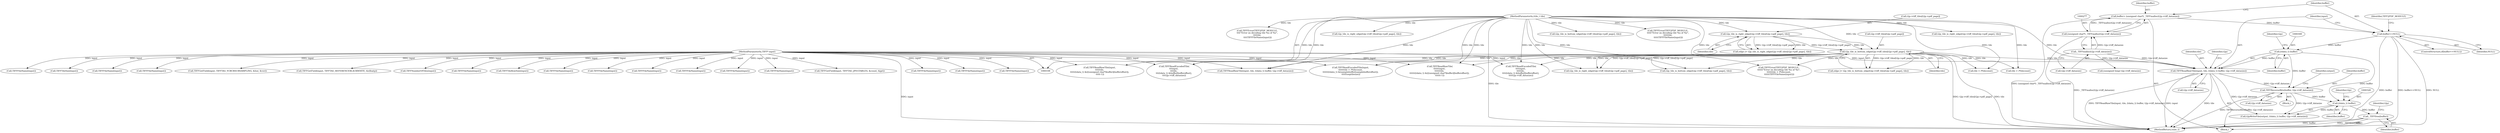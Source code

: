 digraph "0_libtiff_c7153361a4041260719b340f73f2f76@API" {
"1000333" [label="(Call,_TIFFfree(buffer))"];
"1000327" [label="(Call,(tdata_t) buffer)"];
"1000307" [label="(Call,(tdata_t) buffer)"];
"1000283" [label="(Call,buffer==NULL)"];
"1000274" [label="(Call,buffer= (unsigned char*) _TIFFmalloc(t2p->tiff_datasize))"];
"1000276" [label="(Call,(unsigned char*) _TIFFmalloc(t2p->tiff_datasize))"];
"1000278" [label="(Call,_TIFFmalloc(t2p->tiff_datasize))"];
"1000320" [label="(Call,TIFFReverseBits(buffer, t2p->tiff_datasize))"];
"1000304" [label="(Call,TIFFReadRawTile(input, tile, (tdata_t) buffer, t2p->tiff_datasize))"];
"1000110" [label="(MethodParameterIn,TIFF* input)"];
"1000185" [label="(Call,t2p_tile_is_bottom_edge(t2p->tiff_tiles[t2p->pdf_page], tile))"];
"1000174" [label="(Call,t2p_tile_is_right_edge(t2p->tiff_tiles[t2p->pdf_page], tile))"];
"1000112" [label="(MethodParameterIn,ttile_t tile)"];
"1000326" [label="(Identifier,output)"];
"1000322" [label="(Call,t2p->tiff_datasize)"];
"1000869" [label="(Call,TIFFReadEncodedTile(input, \n\t\t\t\t\t\ttile + i*tilecount, \n\t\t\t\t\t\t(tdata_t) &(samplebuffer[samplebufferoffset]), \n\t\t\t\t\t\tseptilesize))"];
"1000408" [label="(Call,t2p_tile_is_bottom_edge(t2p->tiff_tiles[t2p->pdf_page], tile))"];
"1000331" [label="(Identifier,t2p)"];
"1000321" [label="(Identifier,buffer)"];
"1000186" [label="(Call,t2p->tiff_tiles[t2p->pdf_page])"];
"1000724" [label="(Call,TIFFFileName(input))"];
"1000889" [label="(Call,TIFFError(TIFF2PDF_MODULE, \n\t\t\t\t\t\t\"Error on decoding tile %u of %s\", \n\t\t\t\t\t\ttile + i*tilecount, \n\t\t\t\t\t\tTIFFFileName(input)))"];
"1000779" [label="(Call,TIFFTileSize(input))"];
"1000175" [label="(Call,t2p->tiff_tiles[t2p->pdf_page])"];
"1000333" [label="(Call,_TIFFfree(buffer))"];
"1000295" [label="(Call,TIFFFileName(input))"];
"1000985" [label="(Call,TIFFFileName(input))"];
"1000305" [label="(Identifier,input)"];
"1000275" [label="(Identifier,buffer)"];
"1001224" [label="(Call,t2p_tile_is_bottom_edge(t2p->tiff_tiles[t2p->pdf_page], tile))"];
"1000307" [label="(Call,(tdata_t) buffer)"];
"1000334" [label="(Identifier,buffer)"];
"1001328" [label="(Call,TIFFGetField(input, TIFFTAG_YCBCRSUBSAMPLING, &hor, &ver))"];
"1000981" [label="(Call,TIFFError(TIFF2PDF_MODULE, \n\t\t\t\t\t\"Error on decoding tile %u of %s\", \n\t\t\t\t\ttile, \n\t\t\t\t\tTIFFFileName(input)))"];
"1000309" [label="(Identifier,buffer)"];
"1000963" [label="(Call,TIFFReadEncodedTile(\n\t\t\t\tinput, \n\t\t\t\ttile, \n\t\t\t\t(tdata_t) &buffer[bufferoffset], \n\t\t\t\tt2p->tiff_datasize))"];
"1000892" [label="(Call,tile + i*tilecount)"];
"1000183" [label="(Call,edge |= t2p_tile_is_bottom_edge(t2p->tiff_tiles[t2p->pdf_page], tile))"];
"1000110" [label="(MethodParameterIn,TIFF* input)"];
"1000282" [label="(ControlStructure,if(buffer==NULL))"];
"1000285" [label="(Identifier,NULL)"];
"1001353" [label="(Call,TIFFGetField(input, TIFFTAG_REFERENCEBLACKWHITE, &xfloatp))"];
"1000278" [label="(Call,_TIFFmalloc(t2p->tiff_datasize))"];
"1000783" [label="(Call,TIFFNumberOfTiles(input))"];
"1000276" [label="(Call,(unsigned char*) _TIFFmalloc(t2p->tiff_datasize))"];
"1000274" [label="(Call,buffer= (unsigned char*) _TIFFmalloc(t2p->tiff_datasize))"];
"1001074" [label="(Call,TIFFFileName(input))"];
"1000319" [label="(Block,)"];
"1001134" [label="(Call,TIFFTileRowSize(input))"];
"1000112" [label="(MethodParameterIn,ttile_t tile)"];
"1000174" [label="(Call,t2p_tile_is_right_edge(t2p->tiff_tiles[t2p->pdf_page], tile))"];
"1000355" [label="(Call,TIFFFileName(input))"];
"1000843" [label="(Call,TIFFFileName(input))"];
"1000385" [label="(Call,TIFFFileName(input))"];
"1000273" [label="(Block,)"];
"1000311" [label="(Identifier,t2p)"];
"1000572" [label="(Call,TIFFFileName(input))"];
"1000284" [label="(Identifier,buffer)"];
"1000193" [label="(Identifier,tile)"];
"1000185" [label="(Call,t2p_tile_is_bottom_edge(t2p->tiff_tiles[t2p->pdf_page], tile))"];
"1000871" [label="(Call,tile + i*tilecount)"];
"1001185" [label="(Call,t2p_tile_is_right_edge(t2p->tiff_tiles[t2p->pdf_page], tile))"];
"1000310" [label="(Call,t2p->tiff_datasize)"];
"1000182" [label="(Identifier,tile)"];
"1000223" [label="(Call,TIFFFileName(input))"];
"1000753" [label="(Call,TIFFError(TIFF2PDF_MODULE, \n\t\t\t\t\"Error on decoding tile %u of %s\", \n\t\t\t\ttile, \n\t\t\t\tTIFFFileName(input)))"];
"1000304" [label="(Call,TIFFReadRawTile(input, tile, (tdata_t) buffer, t2p->tiff_datasize))"];
"1000500" [label="(Call,TIFFReadRawTile(input, \n\t\t\t\t\ttile, \n\t\t\t\t\t(tdata_t) &(((unsigned char*)buffer)[bufferoffset]), \n\t\t\t\t\t-1))"];
"1000735" [label="(Call,TIFFReadEncodedTile(\n\t\t\tinput, \n\t\t\ttile, \n\t\t\t(tdata_t) &buffer[bufferoffset], \n\t\t\tt2p->tiff_datasize))"];
"1000813" [label="(Call,TIFFFileName(input))"];
"1000337" [label="(Identifier,t2p)"];
"1001121" [label="(Call,t2p_tile_is_right_edge(t2p->tiff_tiles[t2p->pdf_page], tile))"];
"1000451" [label="(Call,t2p_tile_is_right_edge(t2p->tiff_tiles[t2p->pdf_page], tile))"];
"1000279" [label="(Call,t2p->tiff_datasize)"];
"1000232" [label="(Call,TIFFReadRawTile(input, tile, (tdata_t) buffer, t2p->tiff_datasize))"];
"1000583" [label="(Call,TIFFGetField(input, TIFFTAG_JPEGTABLES, &count, &jpt))"];
"1000283" [label="(Call,buffer==NULL)"];
"1001530" [label="(MethodReturn,tsize_t)"];
"1000290" [label="(Call,(unsigned long) t2p->tiff_datasize)"];
"1000327" [label="(Call,(tdata_t) buffer)"];
"1000288" [label="(Identifier,TIFF2PDF_MODULE)"];
"1000306" [label="(Identifier,tile)"];
"1000329" [label="(Identifier,buffer)"];
"1000635" [label="(Call,TIFFReadRawTile(\n\t\t\t\t\t\tinput, \n\t\t\t\t\t\ttile, \n\t\t\t\t\t\t(tdata_t) &(((unsigned char*)buffer)[bufferoffset]), \n\t\t\t\t\t\t-1))"];
"1000320" [label="(Call,TIFFReverseBits(buffer, t2p->tiff_datasize))"];
"1000757" [label="(Call,TIFFFileName(input))"];
"1000897" [label="(Call,TIFFFileName(input))"];
"1000316" [label="(Identifier,t2p)"];
"1000952" [label="(Call,TIFFFileName(input))"];
"1000325" [label="(Call,t2pWriteFile(output, (tdata_t) buffer, t2p->tiff_datasize))"];
"1000172" [label="(Call,edge |= t2p_tile_is_right_edge(t2p->tiff_tiles[t2p->pdf_page], tile))"];
"1000333" -> "1000273"  [label="AST: "];
"1000333" -> "1000334"  [label="CFG: "];
"1000334" -> "1000333"  [label="AST: "];
"1000337" -> "1000333"  [label="CFG: "];
"1000333" -> "1001530"  [label="DDG: buffer"];
"1000333" -> "1001530"  [label="DDG: _TIFFfree(buffer)"];
"1000327" -> "1000333"  [label="DDG: buffer"];
"1000327" -> "1000325"  [label="AST: "];
"1000327" -> "1000329"  [label="CFG: "];
"1000328" -> "1000327"  [label="AST: "];
"1000329" -> "1000327"  [label="AST: "];
"1000331" -> "1000327"  [label="CFG: "];
"1000327" -> "1000325"  [label="DDG: buffer"];
"1000307" -> "1000327"  [label="DDG: buffer"];
"1000320" -> "1000327"  [label="DDG: buffer"];
"1000307" -> "1000304"  [label="AST: "];
"1000307" -> "1000309"  [label="CFG: "];
"1000308" -> "1000307"  [label="AST: "];
"1000309" -> "1000307"  [label="AST: "];
"1000311" -> "1000307"  [label="CFG: "];
"1000307" -> "1000304"  [label="DDG: buffer"];
"1000283" -> "1000307"  [label="DDG: buffer"];
"1000307" -> "1000320"  [label="DDG: buffer"];
"1000283" -> "1000282"  [label="AST: "];
"1000283" -> "1000285"  [label="CFG: "];
"1000284" -> "1000283"  [label="AST: "];
"1000285" -> "1000283"  [label="AST: "];
"1000288" -> "1000283"  [label="CFG: "];
"1000305" -> "1000283"  [label="CFG: "];
"1000283" -> "1001530"  [label="DDG: NULL"];
"1000283" -> "1001530"  [label="DDG: buffer"];
"1000283" -> "1001530"  [label="DDG: buffer==NULL"];
"1000274" -> "1000283"  [label="DDG: buffer"];
"1000274" -> "1000273"  [label="AST: "];
"1000274" -> "1000276"  [label="CFG: "];
"1000275" -> "1000274"  [label="AST: "];
"1000276" -> "1000274"  [label="AST: "];
"1000284" -> "1000274"  [label="CFG: "];
"1000274" -> "1001530"  [label="DDG: (unsigned char*) _TIFFmalloc(t2p->tiff_datasize)"];
"1000276" -> "1000274"  [label="DDG: _TIFFmalloc(t2p->tiff_datasize)"];
"1000276" -> "1000278"  [label="CFG: "];
"1000277" -> "1000276"  [label="AST: "];
"1000278" -> "1000276"  [label="AST: "];
"1000276" -> "1001530"  [label="DDG: _TIFFmalloc(t2p->tiff_datasize)"];
"1000278" -> "1000276"  [label="DDG: t2p->tiff_datasize"];
"1000278" -> "1000279"  [label="CFG: "];
"1000279" -> "1000278"  [label="AST: "];
"1000278" -> "1000290"  [label="DDG: t2p->tiff_datasize"];
"1000278" -> "1000304"  [label="DDG: t2p->tiff_datasize"];
"1000320" -> "1000319"  [label="AST: "];
"1000320" -> "1000322"  [label="CFG: "];
"1000321" -> "1000320"  [label="AST: "];
"1000322" -> "1000320"  [label="AST: "];
"1000326" -> "1000320"  [label="CFG: "];
"1000320" -> "1001530"  [label="DDG: TIFFReverseBits(buffer, t2p->tiff_datasize)"];
"1000304" -> "1000320"  [label="DDG: t2p->tiff_datasize"];
"1000320" -> "1000325"  [label="DDG: t2p->tiff_datasize"];
"1000304" -> "1000273"  [label="AST: "];
"1000304" -> "1000310"  [label="CFG: "];
"1000305" -> "1000304"  [label="AST: "];
"1000306" -> "1000304"  [label="AST: "];
"1000310" -> "1000304"  [label="AST: "];
"1000316" -> "1000304"  [label="CFG: "];
"1000304" -> "1001530"  [label="DDG: TIFFReadRawTile(input, tile, (tdata_t) buffer, t2p->tiff_datasize)"];
"1000304" -> "1001530"  [label="DDG: input"];
"1000304" -> "1001530"  [label="DDG: tile"];
"1000110" -> "1000304"  [label="DDG: input"];
"1000185" -> "1000304"  [label="DDG: tile"];
"1000112" -> "1000304"  [label="DDG: tile"];
"1000304" -> "1000325"  [label="DDG: t2p->tiff_datasize"];
"1000110" -> "1000108"  [label="AST: "];
"1000110" -> "1001530"  [label="DDG: input"];
"1000110" -> "1000223"  [label="DDG: input"];
"1000110" -> "1000232"  [label="DDG: input"];
"1000110" -> "1000295"  [label="DDG: input"];
"1000110" -> "1000355"  [label="DDG: input"];
"1000110" -> "1000385"  [label="DDG: input"];
"1000110" -> "1000500"  [label="DDG: input"];
"1000110" -> "1000572"  [label="DDG: input"];
"1000110" -> "1000583"  [label="DDG: input"];
"1000110" -> "1000635"  [label="DDG: input"];
"1000110" -> "1000724"  [label="DDG: input"];
"1000110" -> "1000735"  [label="DDG: input"];
"1000110" -> "1000757"  [label="DDG: input"];
"1000110" -> "1000779"  [label="DDG: input"];
"1000110" -> "1000783"  [label="DDG: input"];
"1000110" -> "1000813"  [label="DDG: input"];
"1000110" -> "1000843"  [label="DDG: input"];
"1000110" -> "1000869"  [label="DDG: input"];
"1000110" -> "1000897"  [label="DDG: input"];
"1000110" -> "1000952"  [label="DDG: input"];
"1000110" -> "1000963"  [label="DDG: input"];
"1000110" -> "1000985"  [label="DDG: input"];
"1000110" -> "1001074"  [label="DDG: input"];
"1000110" -> "1001134"  [label="DDG: input"];
"1000110" -> "1001328"  [label="DDG: input"];
"1000110" -> "1001353"  [label="DDG: input"];
"1000185" -> "1000183"  [label="AST: "];
"1000185" -> "1000193"  [label="CFG: "];
"1000186" -> "1000185"  [label="AST: "];
"1000193" -> "1000185"  [label="AST: "];
"1000183" -> "1000185"  [label="CFG: "];
"1000185" -> "1001530"  [label="DDG: t2p->tiff_tiles[t2p->pdf_page]"];
"1000185" -> "1001530"  [label="DDG: tile"];
"1000185" -> "1000183"  [label="DDG: t2p->tiff_tiles[t2p->pdf_page]"];
"1000185" -> "1000183"  [label="DDG: tile"];
"1000174" -> "1000185"  [label="DDG: t2p->tiff_tiles[t2p->pdf_page]"];
"1000174" -> "1000185"  [label="DDG: tile"];
"1000112" -> "1000185"  [label="DDG: tile"];
"1000185" -> "1000232"  [label="DDG: tile"];
"1000185" -> "1000408"  [label="DDG: t2p->tiff_tiles[t2p->pdf_page]"];
"1000185" -> "1000408"  [label="DDG: tile"];
"1000185" -> "1000500"  [label="DDG: tile"];
"1000185" -> "1000635"  [label="DDG: tile"];
"1000185" -> "1000735"  [label="DDG: tile"];
"1000185" -> "1000869"  [label="DDG: tile"];
"1000185" -> "1000871"  [label="DDG: tile"];
"1000185" -> "1000889"  [label="DDG: tile"];
"1000185" -> "1000892"  [label="DDG: tile"];
"1000185" -> "1000963"  [label="DDG: tile"];
"1000185" -> "1001121"  [label="DDG: t2p->tiff_tiles[t2p->pdf_page]"];
"1000185" -> "1001121"  [label="DDG: tile"];
"1000174" -> "1000172"  [label="AST: "];
"1000174" -> "1000182"  [label="CFG: "];
"1000175" -> "1000174"  [label="AST: "];
"1000182" -> "1000174"  [label="AST: "];
"1000172" -> "1000174"  [label="CFG: "];
"1000174" -> "1000172"  [label="DDG: t2p->tiff_tiles[t2p->pdf_page]"];
"1000174" -> "1000172"  [label="DDG: tile"];
"1000112" -> "1000174"  [label="DDG: tile"];
"1000112" -> "1000108"  [label="AST: "];
"1000112" -> "1001530"  [label="DDG: tile"];
"1000112" -> "1000232"  [label="DDG: tile"];
"1000112" -> "1000408"  [label="DDG: tile"];
"1000112" -> "1000451"  [label="DDG: tile"];
"1000112" -> "1000500"  [label="DDG: tile"];
"1000112" -> "1000635"  [label="DDG: tile"];
"1000112" -> "1000735"  [label="DDG: tile"];
"1000112" -> "1000753"  [label="DDG: tile"];
"1000112" -> "1000869"  [label="DDG: tile"];
"1000112" -> "1000871"  [label="DDG: tile"];
"1000112" -> "1000889"  [label="DDG: tile"];
"1000112" -> "1000892"  [label="DDG: tile"];
"1000112" -> "1000963"  [label="DDG: tile"];
"1000112" -> "1000981"  [label="DDG: tile"];
"1000112" -> "1001121"  [label="DDG: tile"];
"1000112" -> "1001185"  [label="DDG: tile"];
"1000112" -> "1001224"  [label="DDG: tile"];
}
